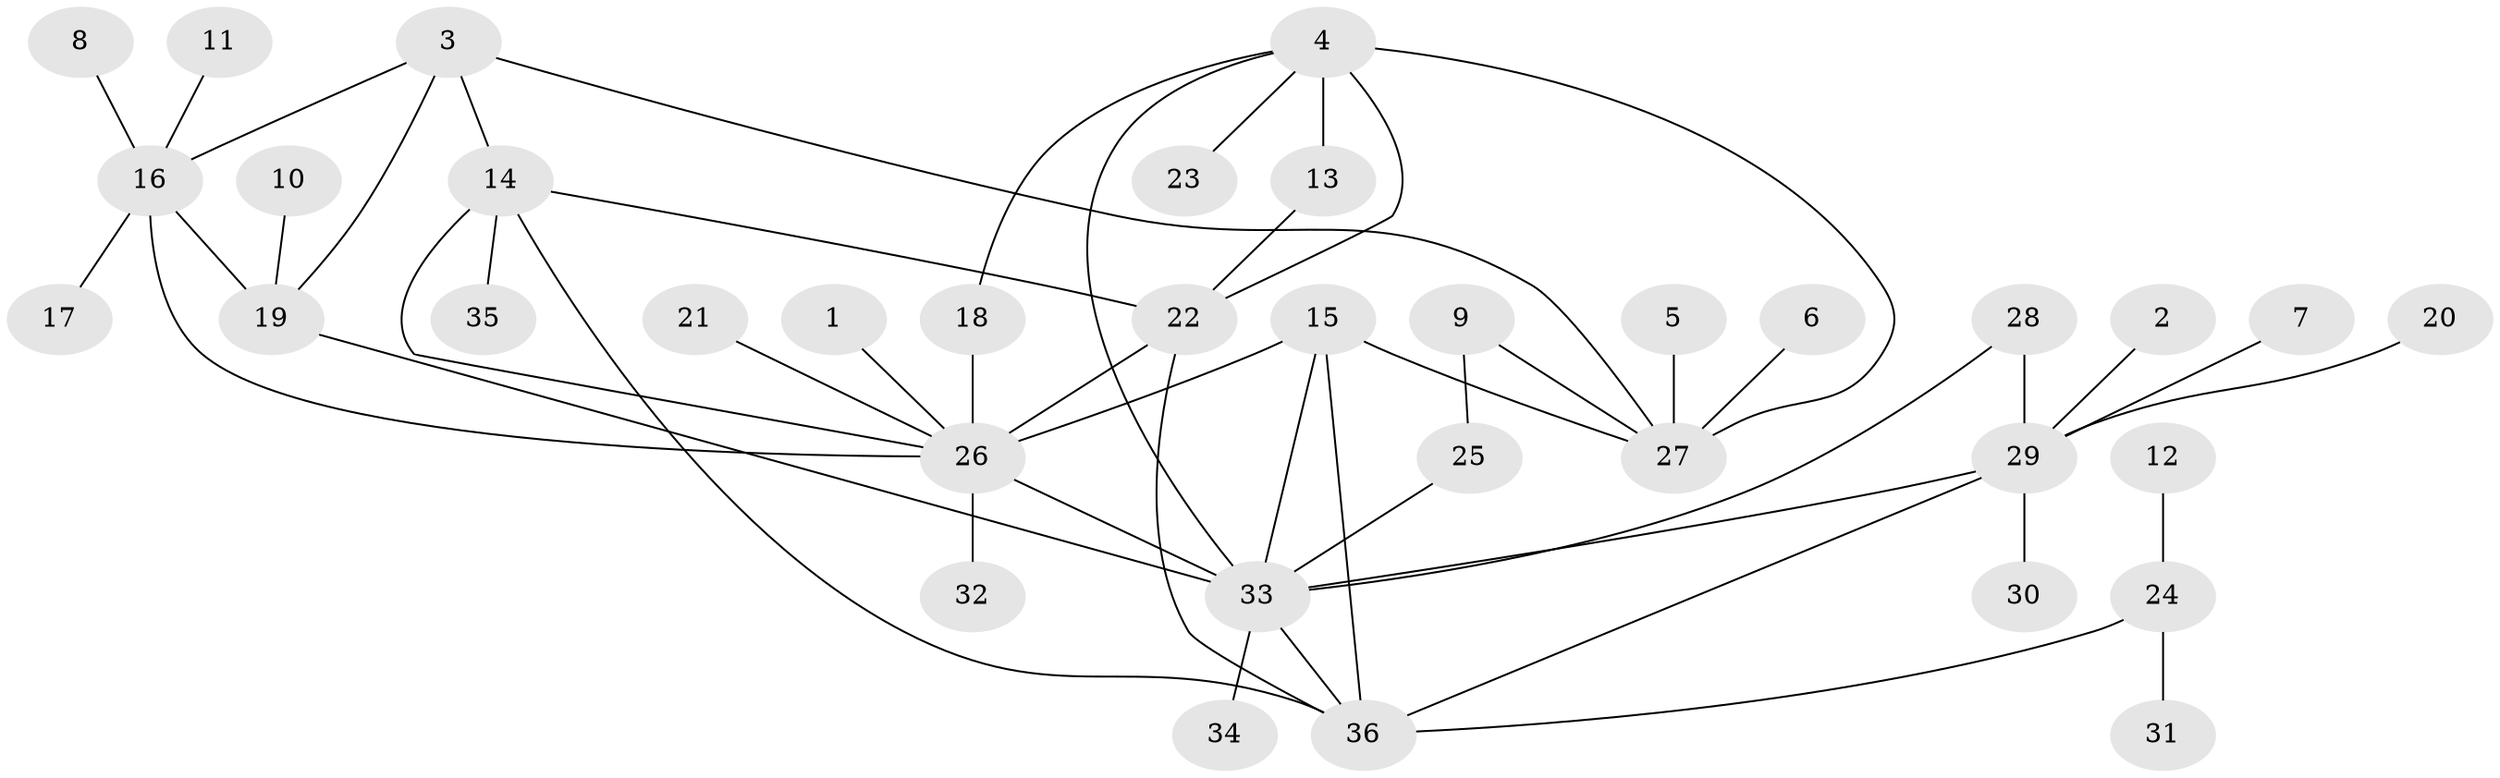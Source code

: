 // original degree distribution, {6: 0.08450704225352113, 4: 0.028169014084507043, 8: 0.028169014084507043, 5: 0.056338028169014086, 7: 0.028169014084507043, 3: 0.07042253521126761, 9: 0.014084507042253521, 1: 0.5352112676056338, 2: 0.15492957746478872}
// Generated by graph-tools (version 1.1) at 2025/26/03/09/25 03:26:37]
// undirected, 36 vertices, 51 edges
graph export_dot {
graph [start="1"]
  node [color=gray90,style=filled];
  1;
  2;
  3;
  4;
  5;
  6;
  7;
  8;
  9;
  10;
  11;
  12;
  13;
  14;
  15;
  16;
  17;
  18;
  19;
  20;
  21;
  22;
  23;
  24;
  25;
  26;
  27;
  28;
  29;
  30;
  31;
  32;
  33;
  34;
  35;
  36;
  1 -- 26 [weight=1.0];
  2 -- 29 [weight=1.0];
  3 -- 14 [weight=1.0];
  3 -- 16 [weight=1.0];
  3 -- 19 [weight=1.0];
  3 -- 27 [weight=1.0];
  4 -- 13 [weight=1.0];
  4 -- 18 [weight=1.0];
  4 -- 22 [weight=1.0];
  4 -- 23 [weight=1.0];
  4 -- 27 [weight=2.0];
  4 -- 33 [weight=1.0];
  5 -- 27 [weight=1.0];
  6 -- 27 [weight=1.0];
  7 -- 29 [weight=1.0];
  8 -- 16 [weight=1.0];
  9 -- 25 [weight=1.0];
  9 -- 27 [weight=1.0];
  10 -- 19 [weight=1.0];
  11 -- 16 [weight=1.0];
  12 -- 24 [weight=1.0];
  13 -- 22 [weight=1.0];
  14 -- 22 [weight=1.0];
  14 -- 26 [weight=1.0];
  14 -- 35 [weight=1.0];
  14 -- 36 [weight=1.0];
  15 -- 26 [weight=1.0];
  15 -- 27 [weight=1.0];
  15 -- 33 [weight=1.0];
  15 -- 36 [weight=1.0];
  16 -- 17 [weight=1.0];
  16 -- 19 [weight=1.0];
  16 -- 26 [weight=1.0];
  18 -- 26 [weight=2.0];
  19 -- 33 [weight=1.0];
  20 -- 29 [weight=1.0];
  21 -- 26 [weight=1.0];
  22 -- 26 [weight=1.0];
  22 -- 36 [weight=1.0];
  24 -- 31 [weight=1.0];
  24 -- 36 [weight=1.0];
  25 -- 33 [weight=1.0];
  26 -- 32 [weight=1.0];
  26 -- 33 [weight=2.0];
  28 -- 29 [weight=1.0];
  28 -- 33 [weight=1.0];
  29 -- 30 [weight=1.0];
  29 -- 33 [weight=1.0];
  29 -- 36 [weight=1.0];
  33 -- 34 [weight=1.0];
  33 -- 36 [weight=1.0];
}
